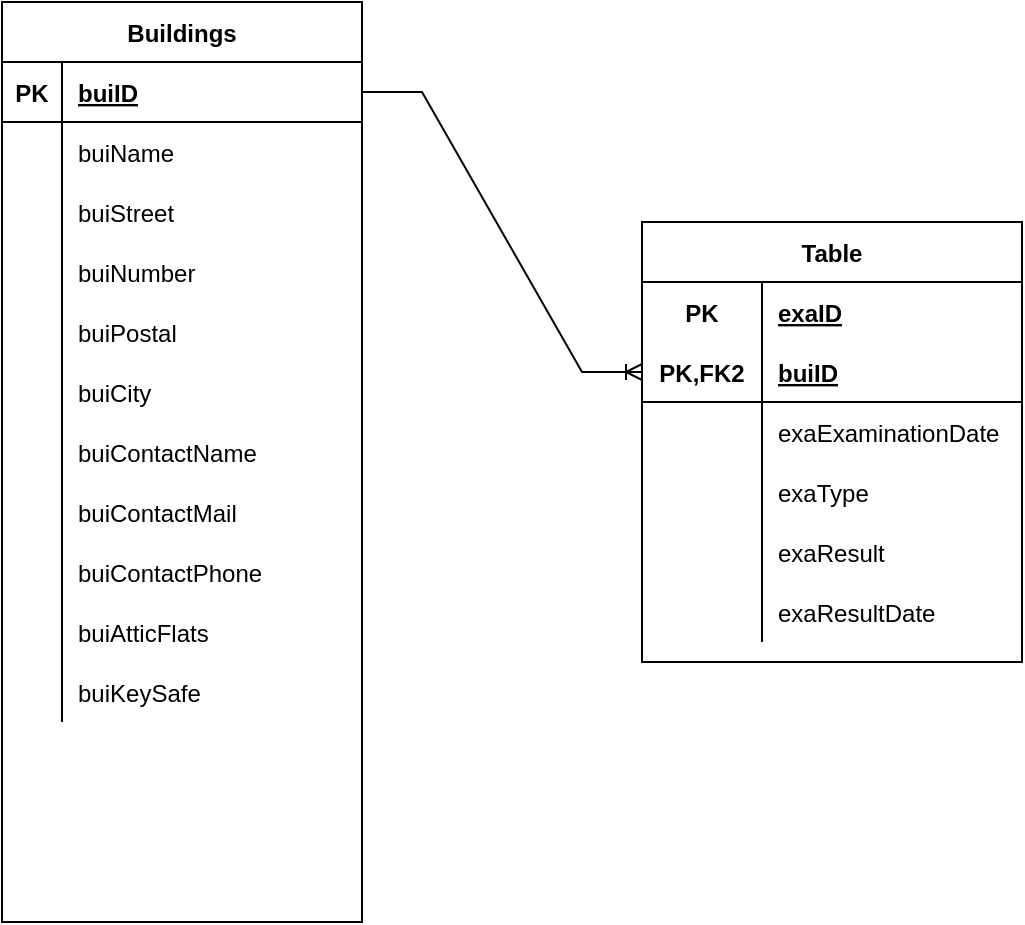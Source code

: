 <mxfile version="16.4.11" type="github"><diagram id="t6zeuq-NGq2-c0IJc61N" name="Page-1"><mxGraphModel dx="2942" dy="1112" grid="1" gridSize="10" guides="1" tooltips="1" connect="1" arrows="1" fold="1" page="1" pageScale="1" pageWidth="827" pageHeight="1169" math="0" shadow="0"><root><mxCell id="0"/><mxCell id="1" parent="0"/><mxCell id="rm3vWhqr4WqMOCRdiMF_-1" value="Buildings" style="shape=table;startSize=30;container=1;collapsible=1;childLayout=tableLayout;fixedRows=1;rowLines=0;fontStyle=1;align=center;resizeLast=1;" vertex="1" parent="1"><mxGeometry x="40" y="280" width="180" height="460" as="geometry"/></mxCell><mxCell id="rm3vWhqr4WqMOCRdiMF_-2" value="" style="shape=tableRow;horizontal=0;startSize=0;swimlaneHead=0;swimlaneBody=0;fillColor=none;collapsible=0;dropTarget=0;points=[[0,0.5],[1,0.5]];portConstraint=eastwest;top=0;left=0;right=0;bottom=1;" vertex="1" parent="rm3vWhqr4WqMOCRdiMF_-1"><mxGeometry y="30" width="180" height="30" as="geometry"/></mxCell><mxCell id="rm3vWhqr4WqMOCRdiMF_-3" value="PK" style="shape=partialRectangle;connectable=0;fillColor=none;top=0;left=0;bottom=0;right=0;fontStyle=1;overflow=hidden;" vertex="1" parent="rm3vWhqr4WqMOCRdiMF_-2"><mxGeometry width="30" height="30" as="geometry"><mxRectangle width="30" height="30" as="alternateBounds"/></mxGeometry></mxCell><mxCell id="rm3vWhqr4WqMOCRdiMF_-4" value="buiID" style="shape=partialRectangle;connectable=0;fillColor=none;top=0;left=0;bottom=0;right=0;align=left;spacingLeft=6;fontStyle=5;overflow=hidden;" vertex="1" parent="rm3vWhqr4WqMOCRdiMF_-2"><mxGeometry x="30" width="150" height="30" as="geometry"><mxRectangle width="150" height="30" as="alternateBounds"/></mxGeometry></mxCell><mxCell id="rm3vWhqr4WqMOCRdiMF_-5" value="" style="shape=tableRow;horizontal=0;startSize=0;swimlaneHead=0;swimlaneBody=0;fillColor=none;collapsible=0;dropTarget=0;points=[[0,0.5],[1,0.5]];portConstraint=eastwest;top=0;left=0;right=0;bottom=0;" vertex="1" parent="rm3vWhqr4WqMOCRdiMF_-1"><mxGeometry y="60" width="180" height="30" as="geometry"/></mxCell><mxCell id="rm3vWhqr4WqMOCRdiMF_-6" value="" style="shape=partialRectangle;connectable=0;fillColor=none;top=0;left=0;bottom=0;right=0;editable=1;overflow=hidden;" vertex="1" parent="rm3vWhqr4WqMOCRdiMF_-5"><mxGeometry width="30" height="30" as="geometry"><mxRectangle width="30" height="30" as="alternateBounds"/></mxGeometry></mxCell><mxCell id="rm3vWhqr4WqMOCRdiMF_-7" value="buiName" style="shape=partialRectangle;connectable=0;fillColor=none;top=0;left=0;bottom=0;right=0;align=left;spacingLeft=6;overflow=hidden;" vertex="1" parent="rm3vWhqr4WqMOCRdiMF_-5"><mxGeometry x="30" width="150" height="30" as="geometry"><mxRectangle width="150" height="30" as="alternateBounds"/></mxGeometry></mxCell><mxCell id="rm3vWhqr4WqMOCRdiMF_-8" value="" style="shape=tableRow;horizontal=0;startSize=0;swimlaneHead=0;swimlaneBody=0;fillColor=none;collapsible=0;dropTarget=0;points=[[0,0.5],[1,0.5]];portConstraint=eastwest;top=0;left=0;right=0;bottom=0;" vertex="1" parent="rm3vWhqr4WqMOCRdiMF_-1"><mxGeometry y="90" width="180" height="30" as="geometry"/></mxCell><mxCell id="rm3vWhqr4WqMOCRdiMF_-9" value="" style="shape=partialRectangle;connectable=0;fillColor=none;top=0;left=0;bottom=0;right=0;editable=1;overflow=hidden;" vertex="1" parent="rm3vWhqr4WqMOCRdiMF_-8"><mxGeometry width="30" height="30" as="geometry"><mxRectangle width="30" height="30" as="alternateBounds"/></mxGeometry></mxCell><mxCell id="rm3vWhqr4WqMOCRdiMF_-10" value="buiStreet" style="shape=partialRectangle;connectable=0;fillColor=none;top=0;left=0;bottom=0;right=0;align=left;spacingLeft=6;overflow=hidden;" vertex="1" parent="rm3vWhqr4WqMOCRdiMF_-8"><mxGeometry x="30" width="150" height="30" as="geometry"><mxRectangle width="150" height="30" as="alternateBounds"/></mxGeometry></mxCell><mxCell id="rm3vWhqr4WqMOCRdiMF_-11" value="" style="shape=tableRow;horizontal=0;startSize=0;swimlaneHead=0;swimlaneBody=0;fillColor=none;collapsible=0;dropTarget=0;points=[[0,0.5],[1,0.5]];portConstraint=eastwest;top=0;left=0;right=0;bottom=0;" vertex="1" parent="rm3vWhqr4WqMOCRdiMF_-1"><mxGeometry y="120" width="180" height="30" as="geometry"/></mxCell><mxCell id="rm3vWhqr4WqMOCRdiMF_-12" value="" style="shape=partialRectangle;connectable=0;fillColor=none;top=0;left=0;bottom=0;right=0;editable=1;overflow=hidden;" vertex="1" parent="rm3vWhqr4WqMOCRdiMF_-11"><mxGeometry width="30" height="30" as="geometry"><mxRectangle width="30" height="30" as="alternateBounds"/></mxGeometry></mxCell><mxCell id="rm3vWhqr4WqMOCRdiMF_-13" value="buiNumber" style="shape=partialRectangle;connectable=0;fillColor=none;top=0;left=0;bottom=0;right=0;align=left;spacingLeft=6;overflow=hidden;" vertex="1" parent="rm3vWhqr4WqMOCRdiMF_-11"><mxGeometry x="30" width="150" height="30" as="geometry"><mxRectangle width="150" height="30" as="alternateBounds"/></mxGeometry></mxCell><mxCell id="rm3vWhqr4WqMOCRdiMF_-14" value="" style="shape=tableRow;horizontal=0;startSize=0;swimlaneHead=0;swimlaneBody=0;fillColor=none;collapsible=0;dropTarget=0;points=[[0,0.5],[1,0.5]];portConstraint=eastwest;top=0;left=0;right=0;bottom=0;" vertex="1" parent="rm3vWhqr4WqMOCRdiMF_-1"><mxGeometry y="150" width="180" height="30" as="geometry"/></mxCell><mxCell id="rm3vWhqr4WqMOCRdiMF_-15" value="" style="shape=partialRectangle;connectable=0;fillColor=none;top=0;left=0;bottom=0;right=0;editable=1;overflow=hidden;" vertex="1" parent="rm3vWhqr4WqMOCRdiMF_-14"><mxGeometry width="30" height="30" as="geometry"><mxRectangle width="30" height="30" as="alternateBounds"/></mxGeometry></mxCell><mxCell id="rm3vWhqr4WqMOCRdiMF_-16" value="buiPostal" style="shape=partialRectangle;connectable=0;fillColor=none;top=0;left=0;bottom=0;right=0;align=left;spacingLeft=6;overflow=hidden;" vertex="1" parent="rm3vWhqr4WqMOCRdiMF_-14"><mxGeometry x="30" width="150" height="30" as="geometry"><mxRectangle width="150" height="30" as="alternateBounds"/></mxGeometry></mxCell><mxCell id="rm3vWhqr4WqMOCRdiMF_-17" value="" style="shape=tableRow;horizontal=0;startSize=0;swimlaneHead=0;swimlaneBody=0;fillColor=none;collapsible=0;dropTarget=0;points=[[0,0.5],[1,0.5]];portConstraint=eastwest;top=0;left=0;right=0;bottom=0;" vertex="1" parent="rm3vWhqr4WqMOCRdiMF_-1"><mxGeometry y="180" width="180" height="30" as="geometry"/></mxCell><mxCell id="rm3vWhqr4WqMOCRdiMF_-18" value="" style="shape=partialRectangle;connectable=0;fillColor=none;top=0;left=0;bottom=0;right=0;editable=1;overflow=hidden;" vertex="1" parent="rm3vWhqr4WqMOCRdiMF_-17"><mxGeometry width="30" height="30" as="geometry"><mxRectangle width="30" height="30" as="alternateBounds"/></mxGeometry></mxCell><mxCell id="rm3vWhqr4WqMOCRdiMF_-19" value="buiCity" style="shape=partialRectangle;connectable=0;fillColor=none;top=0;left=0;bottom=0;right=0;align=left;spacingLeft=6;overflow=hidden;" vertex="1" parent="rm3vWhqr4WqMOCRdiMF_-17"><mxGeometry x="30" width="150" height="30" as="geometry"><mxRectangle width="150" height="30" as="alternateBounds"/></mxGeometry></mxCell><mxCell id="rm3vWhqr4WqMOCRdiMF_-39" value="" style="shape=tableRow;horizontal=0;startSize=0;swimlaneHead=0;swimlaneBody=0;fillColor=none;collapsible=0;dropTarget=0;points=[[0,0.5],[1,0.5]];portConstraint=eastwest;top=0;left=0;right=0;bottom=0;" vertex="1" parent="rm3vWhqr4WqMOCRdiMF_-1"><mxGeometry y="210" width="180" height="30" as="geometry"/></mxCell><mxCell id="rm3vWhqr4WqMOCRdiMF_-40" value="" style="shape=partialRectangle;connectable=0;fillColor=none;top=0;left=0;bottom=0;right=0;editable=1;overflow=hidden;" vertex="1" parent="rm3vWhqr4WqMOCRdiMF_-39"><mxGeometry width="30" height="30" as="geometry"><mxRectangle width="30" height="30" as="alternateBounds"/></mxGeometry></mxCell><mxCell id="rm3vWhqr4WqMOCRdiMF_-41" value="buiContactName" style="shape=partialRectangle;connectable=0;fillColor=none;top=0;left=0;bottom=0;right=0;align=left;spacingLeft=6;overflow=hidden;" vertex="1" parent="rm3vWhqr4WqMOCRdiMF_-39"><mxGeometry x="30" width="150" height="30" as="geometry"><mxRectangle width="150" height="30" as="alternateBounds"/></mxGeometry></mxCell><mxCell id="rm3vWhqr4WqMOCRdiMF_-64" value="" style="shape=tableRow;horizontal=0;startSize=0;swimlaneHead=0;swimlaneBody=0;fillColor=none;collapsible=0;dropTarget=0;points=[[0,0.5],[1,0.5]];portConstraint=eastwest;top=0;left=0;right=0;bottom=0;" vertex="1" parent="rm3vWhqr4WqMOCRdiMF_-1"><mxGeometry y="240" width="180" height="30" as="geometry"/></mxCell><mxCell id="rm3vWhqr4WqMOCRdiMF_-65" value="" style="shape=partialRectangle;connectable=0;fillColor=none;top=0;left=0;bottom=0;right=0;editable=1;overflow=hidden;" vertex="1" parent="rm3vWhqr4WqMOCRdiMF_-64"><mxGeometry width="30" height="30" as="geometry"><mxRectangle width="30" height="30" as="alternateBounds"/></mxGeometry></mxCell><mxCell id="rm3vWhqr4WqMOCRdiMF_-66" value="buiContactMail" style="shape=partialRectangle;connectable=0;fillColor=none;top=0;left=0;bottom=0;right=0;align=left;spacingLeft=6;overflow=hidden;" vertex="1" parent="rm3vWhqr4WqMOCRdiMF_-64"><mxGeometry x="30" width="150" height="30" as="geometry"><mxRectangle width="150" height="30" as="alternateBounds"/></mxGeometry></mxCell><mxCell id="rm3vWhqr4WqMOCRdiMF_-67" value="" style="shape=tableRow;horizontal=0;startSize=0;swimlaneHead=0;swimlaneBody=0;fillColor=none;collapsible=0;dropTarget=0;points=[[0,0.5],[1,0.5]];portConstraint=eastwest;top=0;left=0;right=0;bottom=0;" vertex="1" parent="rm3vWhqr4WqMOCRdiMF_-1"><mxGeometry y="270" width="180" height="30" as="geometry"/></mxCell><mxCell id="rm3vWhqr4WqMOCRdiMF_-68" value="" style="shape=partialRectangle;connectable=0;fillColor=none;top=0;left=0;bottom=0;right=0;editable=1;overflow=hidden;" vertex="1" parent="rm3vWhqr4WqMOCRdiMF_-67"><mxGeometry width="30" height="30" as="geometry"><mxRectangle width="30" height="30" as="alternateBounds"/></mxGeometry></mxCell><mxCell id="rm3vWhqr4WqMOCRdiMF_-69" value="buiContactPhone" style="shape=partialRectangle;connectable=0;fillColor=none;top=0;left=0;bottom=0;right=0;align=left;spacingLeft=6;overflow=hidden;" vertex="1" parent="rm3vWhqr4WqMOCRdiMF_-67"><mxGeometry x="30" width="150" height="30" as="geometry"><mxRectangle width="150" height="30" as="alternateBounds"/></mxGeometry></mxCell><mxCell id="rm3vWhqr4WqMOCRdiMF_-70" value="" style="shape=tableRow;horizontal=0;startSize=0;swimlaneHead=0;swimlaneBody=0;fillColor=none;collapsible=0;dropTarget=0;points=[[0,0.5],[1,0.5]];portConstraint=eastwest;top=0;left=0;right=0;bottom=0;" vertex="1" parent="rm3vWhqr4WqMOCRdiMF_-1"><mxGeometry y="300" width="180" height="30" as="geometry"/></mxCell><mxCell id="rm3vWhqr4WqMOCRdiMF_-71" value="" style="shape=partialRectangle;connectable=0;fillColor=none;top=0;left=0;bottom=0;right=0;editable=1;overflow=hidden;" vertex="1" parent="rm3vWhqr4WqMOCRdiMF_-70"><mxGeometry width="30" height="30" as="geometry"><mxRectangle width="30" height="30" as="alternateBounds"/></mxGeometry></mxCell><mxCell id="rm3vWhqr4WqMOCRdiMF_-72" value="buiAtticFlats" style="shape=partialRectangle;connectable=0;fillColor=none;top=0;left=0;bottom=0;right=0;align=left;spacingLeft=6;overflow=hidden;" vertex="1" parent="rm3vWhqr4WqMOCRdiMF_-70"><mxGeometry x="30" width="150" height="30" as="geometry"><mxRectangle width="150" height="30" as="alternateBounds"/></mxGeometry></mxCell><mxCell id="rm3vWhqr4WqMOCRdiMF_-121" value="" style="shape=tableRow;horizontal=0;startSize=0;swimlaneHead=0;swimlaneBody=0;fillColor=none;collapsible=0;dropTarget=0;points=[[0,0.5],[1,0.5]];portConstraint=eastwest;top=0;left=0;right=0;bottom=0;" vertex="1" parent="rm3vWhqr4WqMOCRdiMF_-1"><mxGeometry y="330" width="180" height="30" as="geometry"/></mxCell><mxCell id="rm3vWhqr4WqMOCRdiMF_-122" value="" style="shape=partialRectangle;connectable=0;fillColor=none;top=0;left=0;bottom=0;right=0;editable=1;overflow=hidden;" vertex="1" parent="rm3vWhqr4WqMOCRdiMF_-121"><mxGeometry width="30" height="30" as="geometry"><mxRectangle width="30" height="30" as="alternateBounds"/></mxGeometry></mxCell><mxCell id="rm3vWhqr4WqMOCRdiMF_-123" value="buiKeySafe" style="shape=partialRectangle;connectable=0;fillColor=none;top=0;left=0;bottom=0;right=0;align=left;spacingLeft=6;overflow=hidden;" vertex="1" parent="rm3vWhqr4WqMOCRdiMF_-121"><mxGeometry x="30" width="150" height="30" as="geometry"><mxRectangle width="150" height="30" as="alternateBounds"/></mxGeometry></mxCell><mxCell id="rm3vWhqr4WqMOCRdiMF_-137" value="Table" style="shape=table;startSize=30;container=1;collapsible=1;childLayout=tableLayout;fixedRows=1;rowLines=0;fontStyle=1;align=center;resizeLast=1;" vertex="1" parent="1"><mxGeometry x="360" y="390" width="190" height="220" as="geometry"/></mxCell><mxCell id="rm3vWhqr4WqMOCRdiMF_-138" value="" style="shape=tableRow;horizontal=0;startSize=0;swimlaneHead=0;swimlaneBody=0;fillColor=none;collapsible=0;dropTarget=0;points=[[0,0.5],[1,0.5]];portConstraint=eastwest;top=0;left=0;right=0;bottom=0;" vertex="1" parent="rm3vWhqr4WqMOCRdiMF_-137"><mxGeometry y="30" width="190" height="30" as="geometry"/></mxCell><mxCell id="rm3vWhqr4WqMOCRdiMF_-139" value="PK" style="shape=partialRectangle;connectable=0;fillColor=none;top=0;left=0;bottom=0;right=0;fontStyle=1;overflow=hidden;" vertex="1" parent="rm3vWhqr4WqMOCRdiMF_-138"><mxGeometry width="60" height="30" as="geometry"><mxRectangle width="60" height="30" as="alternateBounds"/></mxGeometry></mxCell><mxCell id="rm3vWhqr4WqMOCRdiMF_-140" value="exaID" style="shape=partialRectangle;connectable=0;fillColor=none;top=0;left=0;bottom=0;right=0;align=left;spacingLeft=6;fontStyle=5;overflow=hidden;" vertex="1" parent="rm3vWhqr4WqMOCRdiMF_-138"><mxGeometry x="60" width="130" height="30" as="geometry"><mxRectangle width="130" height="30" as="alternateBounds"/></mxGeometry></mxCell><mxCell id="rm3vWhqr4WqMOCRdiMF_-141" value="" style="shape=tableRow;horizontal=0;startSize=0;swimlaneHead=0;swimlaneBody=0;fillColor=none;collapsible=0;dropTarget=0;points=[[0,0.5],[1,0.5]];portConstraint=eastwest;top=0;left=0;right=0;bottom=1;" vertex="1" parent="rm3vWhqr4WqMOCRdiMF_-137"><mxGeometry y="60" width="190" height="30" as="geometry"/></mxCell><mxCell id="rm3vWhqr4WqMOCRdiMF_-142" value="PK,FK2" style="shape=partialRectangle;connectable=0;fillColor=none;top=0;left=0;bottom=0;right=0;fontStyle=1;overflow=hidden;" vertex="1" parent="rm3vWhqr4WqMOCRdiMF_-141"><mxGeometry width="60" height="30" as="geometry"><mxRectangle width="60" height="30" as="alternateBounds"/></mxGeometry></mxCell><mxCell id="rm3vWhqr4WqMOCRdiMF_-143" value="buiID" style="shape=partialRectangle;connectable=0;fillColor=none;top=0;left=0;bottom=0;right=0;align=left;spacingLeft=6;fontStyle=5;overflow=hidden;" vertex="1" parent="rm3vWhqr4WqMOCRdiMF_-141"><mxGeometry x="60" width="130" height="30" as="geometry"><mxRectangle width="130" height="30" as="alternateBounds"/></mxGeometry></mxCell><mxCell id="rm3vWhqr4WqMOCRdiMF_-144" value="" style="shape=tableRow;horizontal=0;startSize=0;swimlaneHead=0;swimlaneBody=0;fillColor=none;collapsible=0;dropTarget=0;points=[[0,0.5],[1,0.5]];portConstraint=eastwest;top=0;left=0;right=0;bottom=0;" vertex="1" parent="rm3vWhqr4WqMOCRdiMF_-137"><mxGeometry y="90" width="190" height="30" as="geometry"/></mxCell><mxCell id="rm3vWhqr4WqMOCRdiMF_-145" value="" style="shape=partialRectangle;connectable=0;fillColor=none;top=0;left=0;bottom=0;right=0;editable=1;overflow=hidden;" vertex="1" parent="rm3vWhqr4WqMOCRdiMF_-144"><mxGeometry width="60" height="30" as="geometry"><mxRectangle width="60" height="30" as="alternateBounds"/></mxGeometry></mxCell><mxCell id="rm3vWhqr4WqMOCRdiMF_-146" value="exaExaminationDate" style="shape=partialRectangle;connectable=0;fillColor=none;top=0;left=0;bottom=0;right=0;align=left;spacingLeft=6;overflow=hidden;" vertex="1" parent="rm3vWhqr4WqMOCRdiMF_-144"><mxGeometry x="60" width="130" height="30" as="geometry"><mxRectangle width="130" height="30" as="alternateBounds"/></mxGeometry></mxCell><mxCell id="rm3vWhqr4WqMOCRdiMF_-147" value="" style="shape=tableRow;horizontal=0;startSize=0;swimlaneHead=0;swimlaneBody=0;fillColor=none;collapsible=0;dropTarget=0;points=[[0,0.5],[1,0.5]];portConstraint=eastwest;top=0;left=0;right=0;bottom=0;" vertex="1" parent="rm3vWhqr4WqMOCRdiMF_-137"><mxGeometry y="120" width="190" height="30" as="geometry"/></mxCell><mxCell id="rm3vWhqr4WqMOCRdiMF_-148" value="" style="shape=partialRectangle;connectable=0;fillColor=none;top=0;left=0;bottom=0;right=0;editable=1;overflow=hidden;" vertex="1" parent="rm3vWhqr4WqMOCRdiMF_-147"><mxGeometry width="60" height="30" as="geometry"><mxRectangle width="60" height="30" as="alternateBounds"/></mxGeometry></mxCell><mxCell id="rm3vWhqr4WqMOCRdiMF_-149" value="exaType" style="shape=partialRectangle;connectable=0;fillColor=none;top=0;left=0;bottom=0;right=0;align=left;spacingLeft=6;overflow=hidden;" vertex="1" parent="rm3vWhqr4WqMOCRdiMF_-147"><mxGeometry x="60" width="130" height="30" as="geometry"><mxRectangle width="130" height="30" as="alternateBounds"/></mxGeometry></mxCell><mxCell id="rm3vWhqr4WqMOCRdiMF_-151" value="" style="shape=tableRow;horizontal=0;startSize=0;swimlaneHead=0;swimlaneBody=0;fillColor=none;collapsible=0;dropTarget=0;points=[[0,0.5],[1,0.5]];portConstraint=eastwest;top=0;left=0;right=0;bottom=0;" vertex="1" parent="rm3vWhqr4WqMOCRdiMF_-137"><mxGeometry y="150" width="190" height="30" as="geometry"/></mxCell><mxCell id="rm3vWhqr4WqMOCRdiMF_-152" value="" style="shape=partialRectangle;connectable=0;fillColor=none;top=0;left=0;bottom=0;right=0;editable=1;overflow=hidden;" vertex="1" parent="rm3vWhqr4WqMOCRdiMF_-151"><mxGeometry width="60" height="30" as="geometry"><mxRectangle width="60" height="30" as="alternateBounds"/></mxGeometry></mxCell><mxCell id="rm3vWhqr4WqMOCRdiMF_-153" value="exaResult" style="shape=partialRectangle;connectable=0;fillColor=none;top=0;left=0;bottom=0;right=0;align=left;spacingLeft=6;overflow=hidden;" vertex="1" parent="rm3vWhqr4WqMOCRdiMF_-151"><mxGeometry x="60" width="130" height="30" as="geometry"><mxRectangle width="130" height="30" as="alternateBounds"/></mxGeometry></mxCell><mxCell id="rm3vWhqr4WqMOCRdiMF_-154" value="" style="shape=tableRow;horizontal=0;startSize=0;swimlaneHead=0;swimlaneBody=0;fillColor=none;collapsible=0;dropTarget=0;points=[[0,0.5],[1,0.5]];portConstraint=eastwest;top=0;left=0;right=0;bottom=0;" vertex="1" parent="rm3vWhqr4WqMOCRdiMF_-137"><mxGeometry y="180" width="190" height="30" as="geometry"/></mxCell><mxCell id="rm3vWhqr4WqMOCRdiMF_-155" value="" style="shape=partialRectangle;connectable=0;fillColor=none;top=0;left=0;bottom=0;right=0;editable=1;overflow=hidden;" vertex="1" parent="rm3vWhqr4WqMOCRdiMF_-154"><mxGeometry width="60" height="30" as="geometry"><mxRectangle width="60" height="30" as="alternateBounds"/></mxGeometry></mxCell><mxCell id="rm3vWhqr4WqMOCRdiMF_-156" value="exaResultDate" style="shape=partialRectangle;connectable=0;fillColor=none;top=0;left=0;bottom=0;right=0;align=left;spacingLeft=6;overflow=hidden;" vertex="1" parent="rm3vWhqr4WqMOCRdiMF_-154"><mxGeometry x="60" width="130" height="30" as="geometry"><mxRectangle width="130" height="30" as="alternateBounds"/></mxGeometry></mxCell><mxCell id="rm3vWhqr4WqMOCRdiMF_-150" value="" style="edgeStyle=entityRelationEdgeStyle;fontSize=12;html=1;endArrow=ERoneToMany;rounded=0;entryX=0;entryY=0.5;entryDx=0;entryDy=0;" edge="1" parent="1" source="rm3vWhqr4WqMOCRdiMF_-2" target="rm3vWhqr4WqMOCRdiMF_-141"><mxGeometry width="100" height="100" relative="1" as="geometry"><mxPoint x="480" y="610" as="sourcePoint"/><mxPoint x="580" y="510" as="targetPoint"/></mxGeometry></mxCell></root></mxGraphModel></diagram></mxfile>